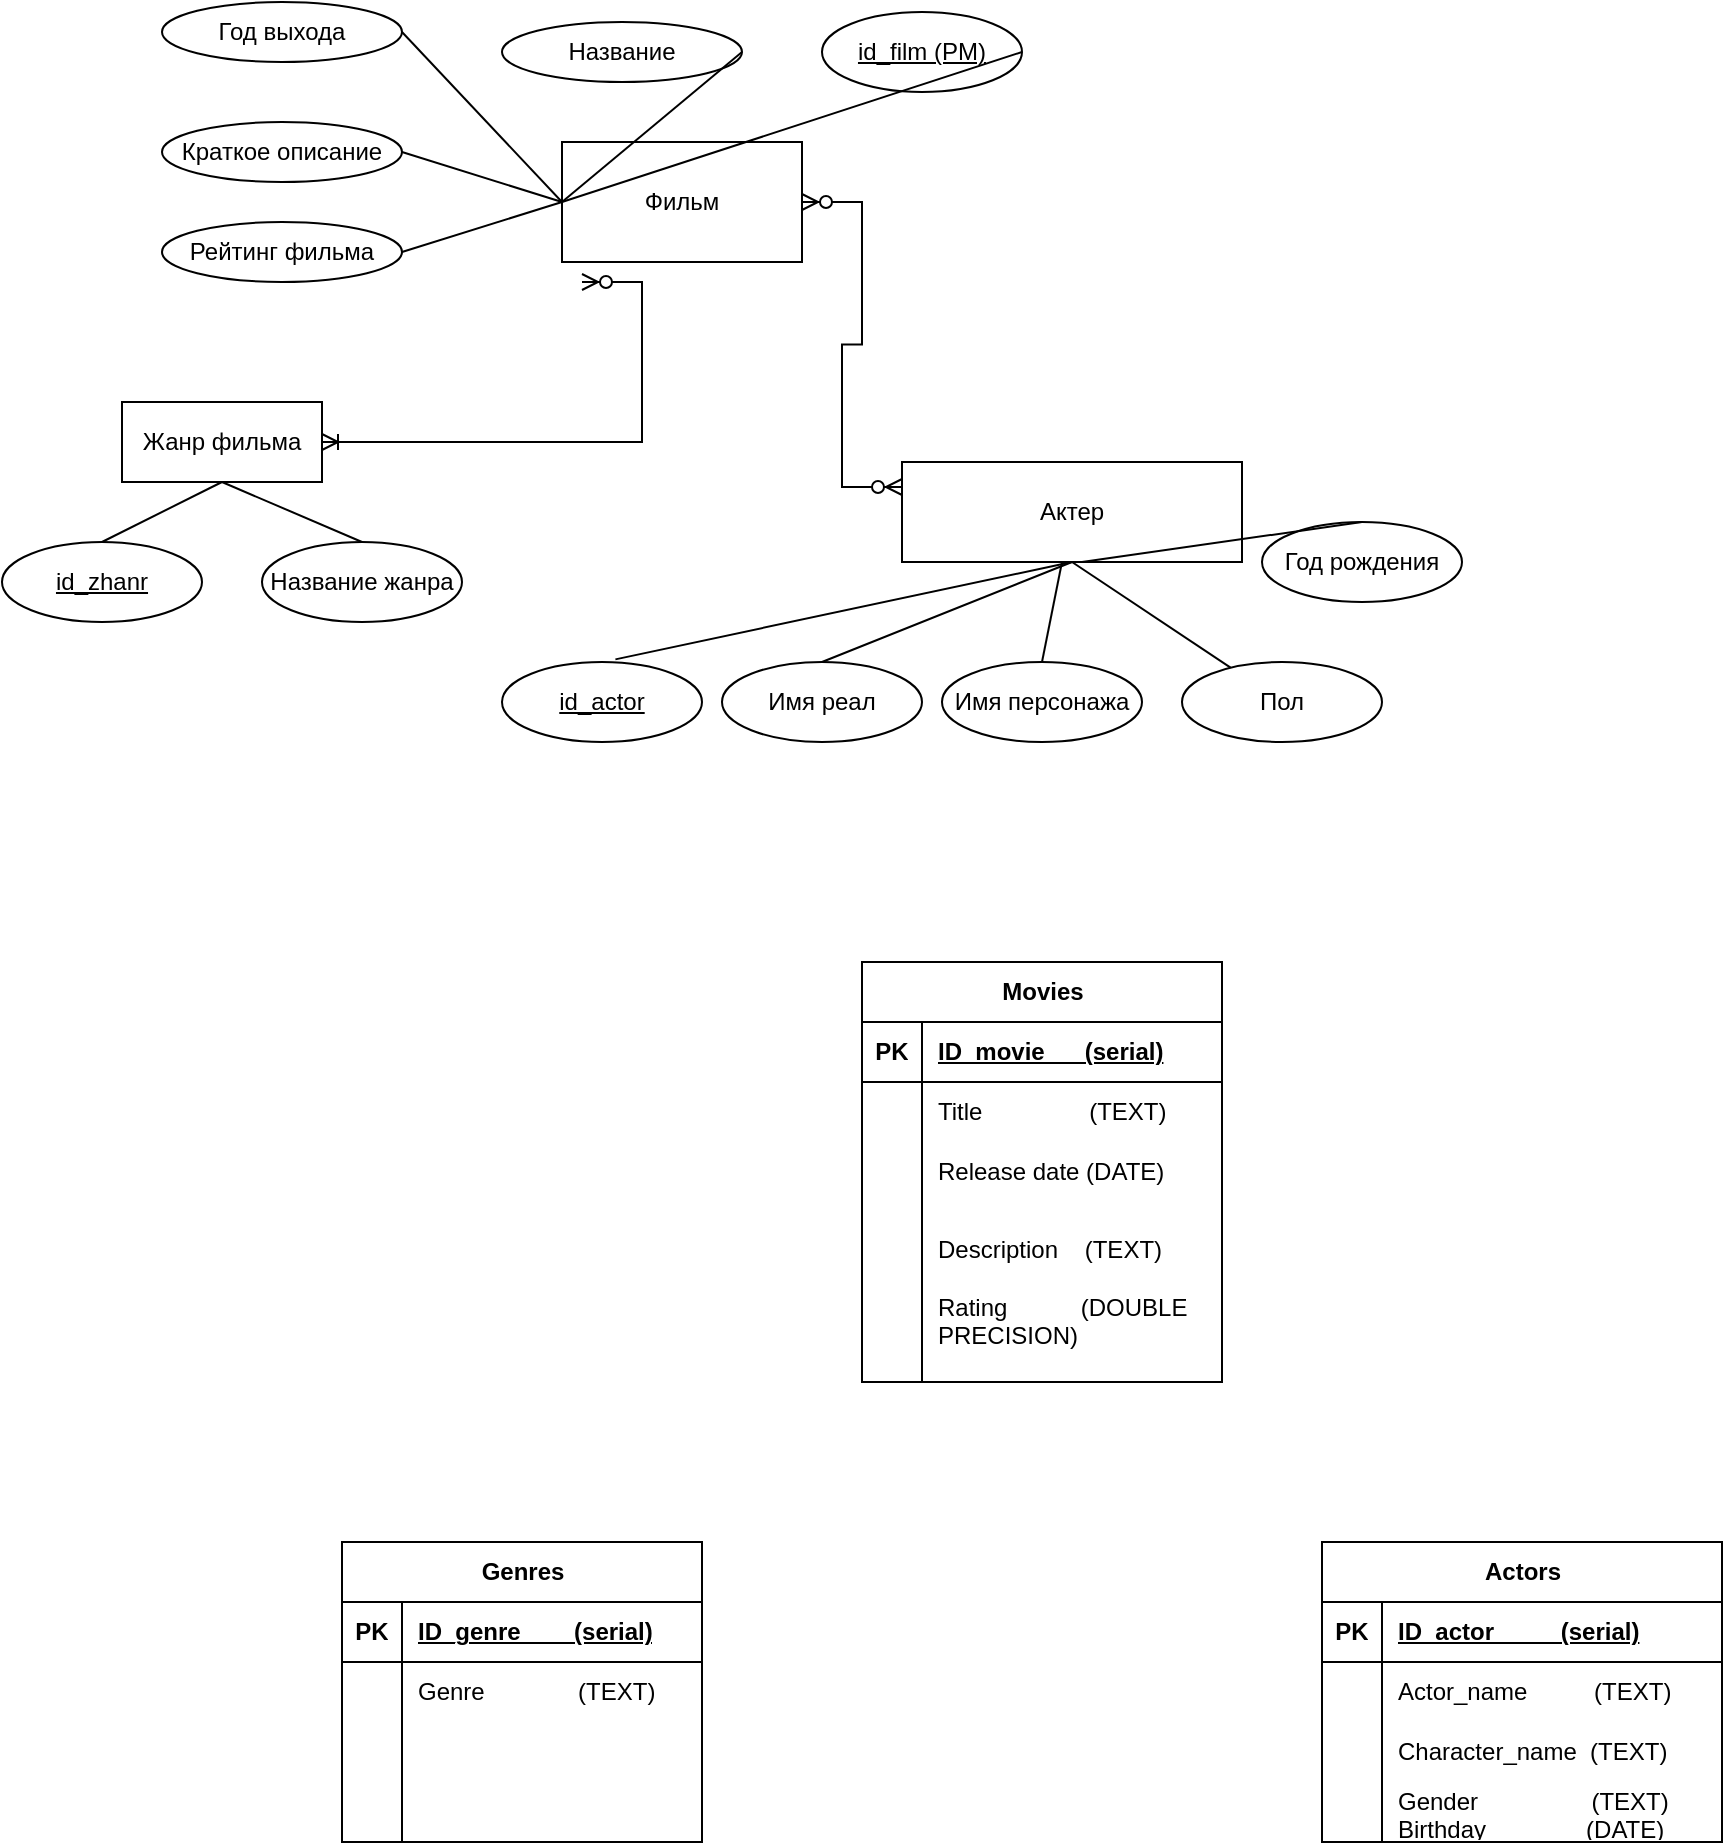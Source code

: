 <mxfile version="23.1.5" type="github">
  <diagram name="Страница — 1" id="H66BatV1aTDXJT4-_Lvj">
    <mxGraphModel dx="1194" dy="1870" grid="1" gridSize="10" guides="1" tooltips="1" connect="1" arrows="1" fold="1" page="1" pageScale="1" pageWidth="827" pageHeight="1169" math="0" shadow="0">
      <root>
        <mxCell id="0" />
        <mxCell id="1" parent="0" />
        <mxCell id="ez-8jOXEIFJpP69_Miqo-1" value="Фильм" style="rounded=0;whiteSpace=wrap;html=1;" parent="1" vertex="1">
          <mxGeometry x="320" y="60" width="120" height="60" as="geometry" />
        </mxCell>
        <mxCell id="ez-8jOXEIFJpP69_Miqo-4" value="Название" style="ellipse;whiteSpace=wrap;html=1;" parent="1" vertex="1">
          <mxGeometry x="290" width="120" height="30" as="geometry" />
        </mxCell>
        <mxCell id="ez-8jOXEIFJpP69_Miqo-5" value="Год выхода" style="ellipse;whiteSpace=wrap;html=1;" parent="1" vertex="1">
          <mxGeometry x="120" y="-10" width="120" height="30" as="geometry" />
        </mxCell>
        <mxCell id="ez-8jOXEIFJpP69_Miqo-6" value="Краткое описание" style="ellipse;whiteSpace=wrap;html=1;" parent="1" vertex="1">
          <mxGeometry x="120" y="50" width="120" height="30" as="geometry" />
        </mxCell>
        <mxCell id="ez-8jOXEIFJpP69_Miqo-9" value="Рейтинг фильма" style="ellipse;whiteSpace=wrap;html=1;" parent="1" vertex="1">
          <mxGeometry x="120" y="100" width="120" height="30" as="geometry" />
        </mxCell>
        <mxCell id="ez-8jOXEIFJpP69_Miqo-10" value="" style="endArrow=none;html=1;rounded=0;exitX=1;exitY=0.5;exitDx=0;exitDy=0;entryX=0;entryY=0.5;entryDx=0;entryDy=0;" parent="1" source="ez-8jOXEIFJpP69_Miqo-4" target="ez-8jOXEIFJpP69_Miqo-1" edge="1">
          <mxGeometry width="50" height="50" relative="1" as="geometry">
            <mxPoint x="260" y="130" as="sourcePoint" />
            <mxPoint x="310" y="80" as="targetPoint" />
          </mxGeometry>
        </mxCell>
        <mxCell id="ez-8jOXEIFJpP69_Miqo-13" value="" style="endArrow=none;html=1;rounded=0;exitX=1;exitY=0.5;exitDx=0;exitDy=0;" parent="1" source="ez-8jOXEIFJpP69_Miqo-5" edge="1">
          <mxGeometry width="50" height="50" relative="1" as="geometry">
            <mxPoint x="260" y="130" as="sourcePoint" />
            <mxPoint x="320" y="90" as="targetPoint" />
          </mxGeometry>
        </mxCell>
        <mxCell id="ez-8jOXEIFJpP69_Miqo-14" value="" style="endArrow=none;html=1;rounded=0;entryX=0;entryY=0.5;entryDx=0;entryDy=0;exitX=1;exitY=0.5;exitDx=0;exitDy=0;" parent="1" source="ez-8jOXEIFJpP69_Miqo-6" target="ez-8jOXEIFJpP69_Miqo-1" edge="1">
          <mxGeometry width="50" height="50" relative="1" as="geometry">
            <mxPoint x="210" y="130" as="sourcePoint" />
            <mxPoint x="260" y="80" as="targetPoint" />
          </mxGeometry>
        </mxCell>
        <mxCell id="ez-8jOXEIFJpP69_Miqo-17" value="" style="endArrow=none;html=1;rounded=0;exitX=1;exitY=0.5;exitDx=0;exitDy=0;" parent="1" source="ez-8jOXEIFJpP69_Miqo-9" edge="1">
          <mxGeometry width="50" height="50" relative="1" as="geometry">
            <mxPoint x="240" y="180" as="sourcePoint" />
            <mxPoint x="320" y="90" as="targetPoint" />
          </mxGeometry>
        </mxCell>
        <mxCell id="ez-8jOXEIFJpP69_Miqo-19" value="id_film (PM)" style="ellipse;whiteSpace=wrap;html=1;align=center;fontStyle=4;" parent="1" vertex="1">
          <mxGeometry x="450" y="-5" width="100" height="40" as="geometry" />
        </mxCell>
        <mxCell id="ez-8jOXEIFJpP69_Miqo-21" value="" style="endArrow=none;html=1;rounded=0;exitX=1;exitY=0.5;exitDx=0;exitDy=0;entryX=0;entryY=0.5;entryDx=0;entryDy=0;" parent="1" source="ez-8jOXEIFJpP69_Miqo-19" target="ez-8jOXEIFJpP69_Miqo-1" edge="1">
          <mxGeometry relative="1" as="geometry">
            <mxPoint x="210" y="100" as="sourcePoint" />
            <mxPoint x="370" y="100" as="targetPoint" />
          </mxGeometry>
        </mxCell>
        <mxCell id="ez-8jOXEIFJpP69_Miqo-22" value="Актер" style="whiteSpace=wrap;html=1;align=center;" parent="1" vertex="1">
          <mxGeometry x="490" y="220" width="170" height="50" as="geometry" />
        </mxCell>
        <mxCell id="ez-8jOXEIFJpP69_Miqo-23" value="Жанр фильма" style="whiteSpace=wrap;html=1;align=center;" parent="1" vertex="1">
          <mxGeometry x="100" y="190" width="100" height="40" as="geometry" />
        </mxCell>
        <mxCell id="ez-8jOXEIFJpP69_Miqo-25" value="id_actor" style="ellipse;whiteSpace=wrap;html=1;align=center;fontStyle=4;" parent="1" vertex="1">
          <mxGeometry x="290" y="320" width="100" height="40" as="geometry" />
        </mxCell>
        <mxCell id="ez-8jOXEIFJpP69_Miqo-27" value="Имя реал" style="ellipse;whiteSpace=wrap;html=1;align=center;" parent="1" vertex="1">
          <mxGeometry x="400" y="320" width="100" height="40" as="geometry" />
        </mxCell>
        <mxCell id="ez-8jOXEIFJpP69_Miqo-28" value="Имя персонажа" style="ellipse;whiteSpace=wrap;html=1;align=center;" parent="1" vertex="1">
          <mxGeometry x="510" y="320" width="100" height="40" as="geometry" />
        </mxCell>
        <mxCell id="ez-8jOXEIFJpP69_Miqo-29" value="" style="endArrow=none;html=1;rounded=0;exitX=0.5;exitY=0;exitDx=0;exitDy=0;entryX=0.5;entryY=1;entryDx=0;entryDy=0;" parent="1" source="ez-8jOXEIFJpP69_Miqo-27" target="ez-8jOXEIFJpP69_Miqo-22" edge="1">
          <mxGeometry relative="1" as="geometry">
            <mxPoint x="140" y="100" as="sourcePoint" />
            <mxPoint x="300" y="100" as="targetPoint" />
          </mxGeometry>
        </mxCell>
        <mxCell id="ez-8jOXEIFJpP69_Miqo-31" value="" style="endArrow=none;html=1;rounded=0;exitX=0.567;exitY=-0.033;exitDx=0;exitDy=0;exitPerimeter=0;entryX=0.5;entryY=1;entryDx=0;entryDy=0;" parent="1" source="ez-8jOXEIFJpP69_Miqo-25" target="ez-8jOXEIFJpP69_Miqo-22" edge="1">
          <mxGeometry relative="1" as="geometry">
            <mxPoint x="365" y="290" as="sourcePoint" />
            <mxPoint x="525" y="290" as="targetPoint" />
          </mxGeometry>
        </mxCell>
        <mxCell id="ez-8jOXEIFJpP69_Miqo-32" value="" style="endArrow=none;html=1;rounded=0;entryX=0.5;entryY=0;entryDx=0;entryDy=0;" parent="1" target="ez-8jOXEIFJpP69_Miqo-28" edge="1">
          <mxGeometry relative="1" as="geometry">
            <mxPoint x="570" y="270" as="sourcePoint" />
            <mxPoint x="300" y="100" as="targetPoint" />
          </mxGeometry>
        </mxCell>
        <mxCell id="ez-8jOXEIFJpP69_Miqo-36" value="Название жанра" style="ellipse;whiteSpace=wrap;html=1;align=center;" parent="1" vertex="1">
          <mxGeometry x="170" y="260" width="100" height="40" as="geometry" />
        </mxCell>
        <mxCell id="ez-8jOXEIFJpP69_Miqo-37" value="id_zhanr" style="ellipse;whiteSpace=wrap;html=1;align=center;fontStyle=4;" parent="1" vertex="1">
          <mxGeometry x="40" y="260" width="100" height="40" as="geometry" />
        </mxCell>
        <mxCell id="ez-8jOXEIFJpP69_Miqo-38" value="" style="endArrow=none;html=1;rounded=0;exitX=0.5;exitY=0;exitDx=0;exitDy=0;entryX=0.5;entryY=1;entryDx=0;entryDy=0;" parent="1" source="ez-8jOXEIFJpP69_Miqo-37" target="ez-8jOXEIFJpP69_Miqo-23" edge="1">
          <mxGeometry relative="1" as="geometry">
            <mxPoint x="200" y="100" as="sourcePoint" />
            <mxPoint x="360" y="100" as="targetPoint" />
          </mxGeometry>
        </mxCell>
        <mxCell id="ez-8jOXEIFJpP69_Miqo-39" value="" style="endArrow=none;html=1;rounded=0;exitX=0.5;exitY=0;exitDx=0;exitDy=0;entryX=0.5;entryY=1;entryDx=0;entryDy=0;" parent="1" source="ez-8jOXEIFJpP69_Miqo-36" target="ez-8jOXEIFJpP69_Miqo-23" edge="1">
          <mxGeometry relative="1" as="geometry">
            <mxPoint x="200" y="100" as="sourcePoint" />
            <mxPoint x="360" y="100" as="targetPoint" />
          </mxGeometry>
        </mxCell>
        <mxCell id="ez-8jOXEIFJpP69_Miqo-40" value="Пол" style="ellipse;whiteSpace=wrap;html=1;align=center;" parent="1" vertex="1">
          <mxGeometry x="630" y="320" width="100" height="40" as="geometry" />
        </mxCell>
        <mxCell id="ez-8jOXEIFJpP69_Miqo-41" value="Год рождения" style="ellipse;whiteSpace=wrap;html=1;align=center;" parent="1" vertex="1">
          <mxGeometry x="670" y="250" width="100" height="40" as="geometry" />
        </mxCell>
        <mxCell id="ez-8jOXEIFJpP69_Miqo-42" value="" style="endArrow=none;html=1;rounded=0;exitX=0.5;exitY=1;exitDx=0;exitDy=0;" parent="1" source="ez-8jOXEIFJpP69_Miqo-22" target="ez-8jOXEIFJpP69_Miqo-40" edge="1">
          <mxGeometry relative="1" as="geometry">
            <mxPoint x="410" y="110" as="sourcePoint" />
            <mxPoint x="570" y="110" as="targetPoint" />
          </mxGeometry>
        </mxCell>
        <mxCell id="ez-8jOXEIFJpP69_Miqo-44" value="" style="endArrow=none;html=1;rounded=0;entryX=0.5;entryY=0;entryDx=0;entryDy=0;" parent="1" target="ez-8jOXEIFJpP69_Miqo-41" edge="1">
          <mxGeometry relative="1" as="geometry">
            <mxPoint x="580" y="270" as="sourcePoint" />
            <mxPoint x="570" y="110" as="targetPoint" />
          </mxGeometry>
        </mxCell>
        <mxCell id="ez-8jOXEIFJpP69_Miqo-50" value="" style="edgeStyle=entityRelationEdgeStyle;fontSize=12;html=1;endArrow=ERzeroToMany;endFill=1;startArrow=ERzeroToMany;rounded=0;exitX=1;exitY=0.5;exitDx=0;exitDy=0;entryX=0;entryY=0.25;entryDx=0;entryDy=0;" parent="1" source="ez-8jOXEIFJpP69_Miqo-1" target="ez-8jOXEIFJpP69_Miqo-22" edge="1">
          <mxGeometry width="100" height="100" relative="1" as="geometry">
            <mxPoint x="400" y="170" as="sourcePoint" />
            <mxPoint x="600" y="180" as="targetPoint" />
          </mxGeometry>
        </mxCell>
        <mxCell id="ez-8jOXEIFJpP69_Miqo-51" value="" style="edgeStyle=entityRelationEdgeStyle;fontSize=12;html=1;endArrow=ERoneToMany;startArrow=ERzeroToMany;rounded=0;entryX=1;entryY=0.5;entryDx=0;entryDy=0;" parent="1" target="ez-8jOXEIFJpP69_Miqo-23" edge="1">
          <mxGeometry width="100" height="100" relative="1" as="geometry">
            <mxPoint x="330" y="130" as="sourcePoint" />
            <mxPoint x="520" y="70" as="targetPoint" />
            <Array as="points">
              <mxPoint x="370" y="160" />
              <mxPoint x="360" y="160" />
              <mxPoint x="350" y="150" />
              <mxPoint x="330" y="170" />
            </Array>
          </mxGeometry>
        </mxCell>
        <mxCell id="ez-8jOXEIFJpP69_Miqo-53" value="Movies" style="shape=table;startSize=30;container=1;collapsible=1;childLayout=tableLayout;fixedRows=1;rowLines=0;fontStyle=1;align=center;resizeLast=1;html=1;" parent="1" vertex="1">
          <mxGeometry x="470" y="470" width="180" height="210" as="geometry" />
        </mxCell>
        <mxCell id="ez-8jOXEIFJpP69_Miqo-54" value="" style="shape=tableRow;horizontal=0;startSize=0;swimlaneHead=0;swimlaneBody=0;fillColor=none;collapsible=0;dropTarget=0;points=[[0,0.5],[1,0.5]];portConstraint=eastwest;top=0;left=0;right=0;bottom=1;" parent="ez-8jOXEIFJpP69_Miqo-53" vertex="1">
          <mxGeometry y="30" width="180" height="30" as="geometry" />
        </mxCell>
        <mxCell id="ez-8jOXEIFJpP69_Miqo-55" value="PK" style="shape=partialRectangle;connectable=0;fillColor=none;top=0;left=0;bottom=0;right=0;fontStyle=1;overflow=hidden;whiteSpace=wrap;html=1;" parent="ez-8jOXEIFJpP69_Miqo-54" vertex="1">
          <mxGeometry width="30" height="30" as="geometry">
            <mxRectangle width="30" height="30" as="alternateBounds" />
          </mxGeometry>
        </mxCell>
        <mxCell id="ez-8jOXEIFJpP69_Miqo-56" value="ID_movie &amp;nbsp; &amp;nbsp; &amp;nbsp;(serial)" style="shape=partialRectangle;connectable=0;fillColor=none;top=0;left=0;bottom=0;right=0;align=left;spacingLeft=6;fontStyle=5;overflow=hidden;whiteSpace=wrap;html=1;" parent="ez-8jOXEIFJpP69_Miqo-54" vertex="1">
          <mxGeometry x="30" width="150" height="30" as="geometry">
            <mxRectangle width="150" height="30" as="alternateBounds" />
          </mxGeometry>
        </mxCell>
        <mxCell id="ez-8jOXEIFJpP69_Miqo-57" value="" style="shape=tableRow;horizontal=0;startSize=0;swimlaneHead=0;swimlaneBody=0;fillColor=none;collapsible=0;dropTarget=0;points=[[0,0.5],[1,0.5]];portConstraint=eastwest;top=0;left=0;right=0;bottom=0;" parent="ez-8jOXEIFJpP69_Miqo-53" vertex="1">
          <mxGeometry y="60" width="180" height="30" as="geometry" />
        </mxCell>
        <mxCell id="ez-8jOXEIFJpP69_Miqo-58" value="" style="shape=partialRectangle;connectable=0;fillColor=none;top=0;left=0;bottom=0;right=0;editable=1;overflow=hidden;whiteSpace=wrap;html=1;" parent="ez-8jOXEIFJpP69_Miqo-57" vertex="1">
          <mxGeometry width="30" height="30" as="geometry">
            <mxRectangle width="30" height="30" as="alternateBounds" />
          </mxGeometry>
        </mxCell>
        <mxCell id="ez-8jOXEIFJpP69_Miqo-59" value="Title &amp;nbsp; &amp;nbsp; &amp;nbsp; &amp;nbsp; &amp;nbsp; &amp;nbsp; &amp;nbsp; &amp;nbsp;(TEXT)" style="shape=partialRectangle;connectable=0;fillColor=none;top=0;left=0;bottom=0;right=0;align=left;spacingLeft=6;overflow=hidden;whiteSpace=wrap;html=1;" parent="ez-8jOXEIFJpP69_Miqo-57" vertex="1">
          <mxGeometry x="30" width="150" height="30" as="geometry">
            <mxRectangle width="150" height="30" as="alternateBounds" />
          </mxGeometry>
        </mxCell>
        <mxCell id="ez-8jOXEIFJpP69_Miqo-60" value="" style="shape=tableRow;horizontal=0;startSize=0;swimlaneHead=0;swimlaneBody=0;fillColor=none;collapsible=0;dropTarget=0;points=[[0,0.5],[1,0.5]];portConstraint=eastwest;top=0;left=0;right=0;bottom=0;" parent="ez-8jOXEIFJpP69_Miqo-53" vertex="1">
          <mxGeometry y="90" width="180" height="30" as="geometry" />
        </mxCell>
        <mxCell id="ez-8jOXEIFJpP69_Miqo-61" value="" style="shape=partialRectangle;connectable=0;fillColor=none;top=0;left=0;bottom=0;right=0;editable=1;overflow=hidden;whiteSpace=wrap;html=1;" parent="ez-8jOXEIFJpP69_Miqo-60" vertex="1">
          <mxGeometry width="30" height="30" as="geometry">
            <mxRectangle width="30" height="30" as="alternateBounds" />
          </mxGeometry>
        </mxCell>
        <mxCell id="ez-8jOXEIFJpP69_Miqo-62" value="Release date (DATE)" style="shape=partialRectangle;connectable=0;fillColor=none;top=0;left=0;bottom=0;right=0;align=left;spacingLeft=6;overflow=hidden;whiteSpace=wrap;html=1;" parent="ez-8jOXEIFJpP69_Miqo-60" vertex="1">
          <mxGeometry x="30" width="150" height="30" as="geometry">
            <mxRectangle width="150" height="30" as="alternateBounds" />
          </mxGeometry>
        </mxCell>
        <mxCell id="ez-8jOXEIFJpP69_Miqo-63" value="" style="shape=tableRow;horizontal=0;startSize=0;swimlaneHead=0;swimlaneBody=0;fillColor=none;collapsible=0;dropTarget=0;points=[[0,0.5],[1,0.5]];portConstraint=eastwest;top=0;left=0;right=0;bottom=0;" parent="ez-8jOXEIFJpP69_Miqo-53" vertex="1">
          <mxGeometry y="120" width="180" height="90" as="geometry" />
        </mxCell>
        <mxCell id="ez-8jOXEIFJpP69_Miqo-64" value="" style="shape=partialRectangle;connectable=0;fillColor=none;top=0;left=0;bottom=0;right=0;editable=1;overflow=hidden;whiteSpace=wrap;html=1;" parent="ez-8jOXEIFJpP69_Miqo-63" vertex="1">
          <mxGeometry width="30" height="90" as="geometry">
            <mxRectangle width="30" height="90" as="alternateBounds" />
          </mxGeometry>
        </mxCell>
        <mxCell id="ez-8jOXEIFJpP69_Miqo-65" value="Description &amp;nbsp; &amp;nbsp;(TEXT)&lt;br&gt;&lt;br&gt;Rating &amp;nbsp; &amp;nbsp; &amp;nbsp; &amp;nbsp; &amp;nbsp; (DOUBLE PRECISION)" style="shape=partialRectangle;connectable=0;fillColor=none;top=0;left=0;bottom=0;right=0;align=left;spacingLeft=6;overflow=hidden;whiteSpace=wrap;html=1;" parent="ez-8jOXEIFJpP69_Miqo-63" vertex="1">
          <mxGeometry x="30" width="150" height="90" as="geometry">
            <mxRectangle width="150" height="90" as="alternateBounds" />
          </mxGeometry>
        </mxCell>
        <mxCell id="ez-8jOXEIFJpP69_Miqo-67" value="Genres" style="shape=table;startSize=30;container=1;collapsible=1;childLayout=tableLayout;fixedRows=1;rowLines=0;fontStyle=1;align=center;resizeLast=1;html=1;" parent="1" vertex="1">
          <mxGeometry x="210" y="760" width="180" height="150" as="geometry" />
        </mxCell>
        <mxCell id="ez-8jOXEIFJpP69_Miqo-68" value="" style="shape=tableRow;horizontal=0;startSize=0;swimlaneHead=0;swimlaneBody=0;fillColor=none;collapsible=0;dropTarget=0;points=[[0,0.5],[1,0.5]];portConstraint=eastwest;top=0;left=0;right=0;bottom=1;" parent="ez-8jOXEIFJpP69_Miqo-67" vertex="1">
          <mxGeometry y="30" width="180" height="30" as="geometry" />
        </mxCell>
        <mxCell id="ez-8jOXEIFJpP69_Miqo-69" value="PK" style="shape=partialRectangle;connectable=0;fillColor=none;top=0;left=0;bottom=0;right=0;fontStyle=1;overflow=hidden;whiteSpace=wrap;html=1;" parent="ez-8jOXEIFJpP69_Miqo-68" vertex="1">
          <mxGeometry width="30" height="30" as="geometry">
            <mxRectangle width="30" height="30" as="alternateBounds" />
          </mxGeometry>
        </mxCell>
        <mxCell id="ez-8jOXEIFJpP69_Miqo-70" value="ID_genre &amp;nbsp; &amp;nbsp; &amp;nbsp; &amp;nbsp;(serial)" style="shape=partialRectangle;connectable=0;fillColor=none;top=0;left=0;bottom=0;right=0;align=left;spacingLeft=6;fontStyle=5;overflow=hidden;whiteSpace=wrap;html=1;" parent="ez-8jOXEIFJpP69_Miqo-68" vertex="1">
          <mxGeometry x="30" width="150" height="30" as="geometry">
            <mxRectangle width="150" height="30" as="alternateBounds" />
          </mxGeometry>
        </mxCell>
        <mxCell id="ez-8jOXEIFJpP69_Miqo-71" value="" style="shape=tableRow;horizontal=0;startSize=0;swimlaneHead=0;swimlaneBody=0;fillColor=none;collapsible=0;dropTarget=0;points=[[0,0.5],[1,0.5]];portConstraint=eastwest;top=0;left=0;right=0;bottom=0;" parent="ez-8jOXEIFJpP69_Miqo-67" vertex="1">
          <mxGeometry y="60" width="180" height="30" as="geometry" />
        </mxCell>
        <mxCell id="ez-8jOXEIFJpP69_Miqo-72" value="" style="shape=partialRectangle;connectable=0;fillColor=none;top=0;left=0;bottom=0;right=0;editable=1;overflow=hidden;whiteSpace=wrap;html=1;" parent="ez-8jOXEIFJpP69_Miqo-71" vertex="1">
          <mxGeometry width="30" height="30" as="geometry">
            <mxRectangle width="30" height="30" as="alternateBounds" />
          </mxGeometry>
        </mxCell>
        <mxCell id="ez-8jOXEIFJpP69_Miqo-73" value="Genre &amp;nbsp; &amp;nbsp; &amp;nbsp; &amp;nbsp; &amp;nbsp; &amp;nbsp; &amp;nbsp;(TEXT)" style="shape=partialRectangle;connectable=0;fillColor=none;top=0;left=0;bottom=0;right=0;align=left;spacingLeft=6;overflow=hidden;whiteSpace=wrap;html=1;" parent="ez-8jOXEIFJpP69_Miqo-71" vertex="1">
          <mxGeometry x="30" width="150" height="30" as="geometry">
            <mxRectangle width="150" height="30" as="alternateBounds" />
          </mxGeometry>
        </mxCell>
        <mxCell id="ez-8jOXEIFJpP69_Miqo-74" value="" style="shape=tableRow;horizontal=0;startSize=0;swimlaneHead=0;swimlaneBody=0;fillColor=none;collapsible=0;dropTarget=0;points=[[0,0.5],[1,0.5]];portConstraint=eastwest;top=0;left=0;right=0;bottom=0;" parent="ez-8jOXEIFJpP69_Miqo-67" vertex="1">
          <mxGeometry y="90" width="180" height="30" as="geometry" />
        </mxCell>
        <mxCell id="ez-8jOXEIFJpP69_Miqo-75" value="" style="shape=partialRectangle;connectable=0;fillColor=none;top=0;left=0;bottom=0;right=0;editable=1;overflow=hidden;whiteSpace=wrap;html=1;" parent="ez-8jOXEIFJpP69_Miqo-74" vertex="1">
          <mxGeometry width="30" height="30" as="geometry">
            <mxRectangle width="30" height="30" as="alternateBounds" />
          </mxGeometry>
        </mxCell>
        <mxCell id="ez-8jOXEIFJpP69_Miqo-76" value="" style="shape=partialRectangle;connectable=0;fillColor=none;top=0;left=0;bottom=0;right=0;align=left;spacingLeft=6;overflow=hidden;whiteSpace=wrap;html=1;" parent="ez-8jOXEIFJpP69_Miqo-74" vertex="1">
          <mxGeometry x="30" width="150" height="30" as="geometry">
            <mxRectangle width="150" height="30" as="alternateBounds" />
          </mxGeometry>
        </mxCell>
        <mxCell id="ez-8jOXEIFJpP69_Miqo-77" value="" style="shape=tableRow;horizontal=0;startSize=0;swimlaneHead=0;swimlaneBody=0;fillColor=none;collapsible=0;dropTarget=0;points=[[0,0.5],[1,0.5]];portConstraint=eastwest;top=0;left=0;right=0;bottom=0;" parent="ez-8jOXEIFJpP69_Miqo-67" vertex="1">
          <mxGeometry y="120" width="180" height="30" as="geometry" />
        </mxCell>
        <mxCell id="ez-8jOXEIFJpP69_Miqo-78" value="" style="shape=partialRectangle;connectable=0;fillColor=none;top=0;left=0;bottom=0;right=0;editable=1;overflow=hidden;whiteSpace=wrap;html=1;" parent="ez-8jOXEIFJpP69_Miqo-77" vertex="1">
          <mxGeometry width="30" height="30" as="geometry">
            <mxRectangle width="30" height="30" as="alternateBounds" />
          </mxGeometry>
        </mxCell>
        <mxCell id="ez-8jOXEIFJpP69_Miqo-79" value="" style="shape=partialRectangle;connectable=0;fillColor=none;top=0;left=0;bottom=0;right=0;align=left;spacingLeft=6;overflow=hidden;whiteSpace=wrap;html=1;" parent="ez-8jOXEIFJpP69_Miqo-77" vertex="1">
          <mxGeometry x="30" width="150" height="30" as="geometry">
            <mxRectangle width="150" height="30" as="alternateBounds" />
          </mxGeometry>
        </mxCell>
        <mxCell id="ez-8jOXEIFJpP69_Miqo-80" value="Actors" style="shape=table;startSize=30;container=1;collapsible=1;childLayout=tableLayout;fixedRows=1;rowLines=0;fontStyle=1;align=center;resizeLast=1;html=1;" parent="1" vertex="1">
          <mxGeometry x="700" y="760" width="200" height="150" as="geometry" />
        </mxCell>
        <mxCell id="ez-8jOXEIFJpP69_Miqo-81" value="" style="shape=tableRow;horizontal=0;startSize=0;swimlaneHead=0;swimlaneBody=0;fillColor=none;collapsible=0;dropTarget=0;points=[[0,0.5],[1,0.5]];portConstraint=eastwest;top=0;left=0;right=0;bottom=1;" parent="ez-8jOXEIFJpP69_Miqo-80" vertex="1">
          <mxGeometry y="30" width="200" height="30" as="geometry" />
        </mxCell>
        <mxCell id="ez-8jOXEIFJpP69_Miqo-82" value="PK" style="shape=partialRectangle;connectable=0;fillColor=none;top=0;left=0;bottom=0;right=0;fontStyle=1;overflow=hidden;whiteSpace=wrap;html=1;" parent="ez-8jOXEIFJpP69_Miqo-81" vertex="1">
          <mxGeometry width="30" height="30" as="geometry">
            <mxRectangle width="30" height="30" as="alternateBounds" />
          </mxGeometry>
        </mxCell>
        <mxCell id="ez-8jOXEIFJpP69_Miqo-83" value="ID_actor &amp;nbsp; &amp;nbsp; &amp;nbsp; &amp;nbsp; &amp;nbsp;(serial)" style="shape=partialRectangle;connectable=0;fillColor=none;top=0;left=0;bottom=0;right=0;align=left;spacingLeft=6;fontStyle=5;overflow=hidden;whiteSpace=wrap;html=1;" parent="ez-8jOXEIFJpP69_Miqo-81" vertex="1">
          <mxGeometry x="30" width="170" height="30" as="geometry">
            <mxRectangle width="170" height="30" as="alternateBounds" />
          </mxGeometry>
        </mxCell>
        <mxCell id="ez-8jOXEIFJpP69_Miqo-84" value="" style="shape=tableRow;horizontal=0;startSize=0;swimlaneHead=0;swimlaneBody=0;fillColor=none;collapsible=0;dropTarget=0;points=[[0,0.5],[1,0.5]];portConstraint=eastwest;top=0;left=0;right=0;bottom=0;" parent="ez-8jOXEIFJpP69_Miqo-80" vertex="1">
          <mxGeometry y="60" width="200" height="30" as="geometry" />
        </mxCell>
        <mxCell id="ez-8jOXEIFJpP69_Miqo-85" value="" style="shape=partialRectangle;connectable=0;fillColor=none;top=0;left=0;bottom=0;right=0;editable=1;overflow=hidden;whiteSpace=wrap;html=1;" parent="ez-8jOXEIFJpP69_Miqo-84" vertex="1">
          <mxGeometry width="30" height="30" as="geometry">
            <mxRectangle width="30" height="30" as="alternateBounds" />
          </mxGeometry>
        </mxCell>
        <mxCell id="ez-8jOXEIFJpP69_Miqo-86" value="Actor_name &amp;nbsp; &amp;nbsp; &amp;nbsp; &amp;nbsp; &amp;nbsp;(TEXT)" style="shape=partialRectangle;connectable=0;fillColor=none;top=0;left=0;bottom=0;right=0;align=left;spacingLeft=6;overflow=hidden;whiteSpace=wrap;html=1;" parent="ez-8jOXEIFJpP69_Miqo-84" vertex="1">
          <mxGeometry x="30" width="170" height="30" as="geometry">
            <mxRectangle width="170" height="30" as="alternateBounds" />
          </mxGeometry>
        </mxCell>
        <mxCell id="ez-8jOXEIFJpP69_Miqo-87" value="" style="shape=tableRow;horizontal=0;startSize=0;swimlaneHead=0;swimlaneBody=0;fillColor=none;collapsible=0;dropTarget=0;points=[[0,0.5],[1,0.5]];portConstraint=eastwest;top=0;left=0;right=0;bottom=0;" parent="ez-8jOXEIFJpP69_Miqo-80" vertex="1">
          <mxGeometry y="90" width="200" height="30" as="geometry" />
        </mxCell>
        <mxCell id="ez-8jOXEIFJpP69_Miqo-88" value="" style="shape=partialRectangle;connectable=0;fillColor=none;top=0;left=0;bottom=0;right=0;editable=1;overflow=hidden;whiteSpace=wrap;html=1;" parent="ez-8jOXEIFJpP69_Miqo-87" vertex="1">
          <mxGeometry width="30" height="30" as="geometry">
            <mxRectangle width="30" height="30" as="alternateBounds" />
          </mxGeometry>
        </mxCell>
        <mxCell id="ez-8jOXEIFJpP69_Miqo-89" value="Character_name &amp;nbsp;(TEXT)" style="shape=partialRectangle;connectable=0;fillColor=none;top=0;left=0;bottom=0;right=0;align=left;spacingLeft=6;overflow=hidden;whiteSpace=wrap;html=1;" parent="ez-8jOXEIFJpP69_Miqo-87" vertex="1">
          <mxGeometry x="30" width="170" height="30" as="geometry">
            <mxRectangle width="170" height="30" as="alternateBounds" />
          </mxGeometry>
        </mxCell>
        <mxCell id="ez-8jOXEIFJpP69_Miqo-90" value="" style="shape=tableRow;horizontal=0;startSize=0;swimlaneHead=0;swimlaneBody=0;fillColor=none;collapsible=0;dropTarget=0;points=[[0,0.5],[1,0.5]];portConstraint=eastwest;top=0;left=0;right=0;bottom=0;" parent="ez-8jOXEIFJpP69_Miqo-80" vertex="1">
          <mxGeometry y="120" width="200" height="30" as="geometry" />
        </mxCell>
        <mxCell id="ez-8jOXEIFJpP69_Miqo-91" value="" style="shape=partialRectangle;connectable=0;fillColor=none;top=0;left=0;bottom=0;right=0;editable=1;overflow=hidden;whiteSpace=wrap;html=1;" parent="ez-8jOXEIFJpP69_Miqo-90" vertex="1">
          <mxGeometry width="30" height="30" as="geometry">
            <mxRectangle width="30" height="30" as="alternateBounds" />
          </mxGeometry>
        </mxCell>
        <mxCell id="ez-8jOXEIFJpP69_Miqo-92" value="Gender &amp;nbsp; &amp;nbsp; &amp;nbsp; &amp;nbsp; &amp;nbsp; &amp;nbsp; &amp;nbsp; &amp;nbsp; (TEXT)&lt;br&gt;Birthday &amp;nbsp; &amp;nbsp; &amp;nbsp; &amp;nbsp; &amp;nbsp; &amp;nbsp; &amp;nbsp; (DATE)" style="shape=partialRectangle;connectable=0;fillColor=none;top=0;left=0;bottom=0;right=0;align=left;spacingLeft=6;overflow=hidden;whiteSpace=wrap;html=1;" parent="ez-8jOXEIFJpP69_Miqo-90" vertex="1">
          <mxGeometry x="30" width="170" height="30" as="geometry">
            <mxRectangle width="170" height="30" as="alternateBounds" />
          </mxGeometry>
        </mxCell>
      </root>
    </mxGraphModel>
  </diagram>
</mxfile>
